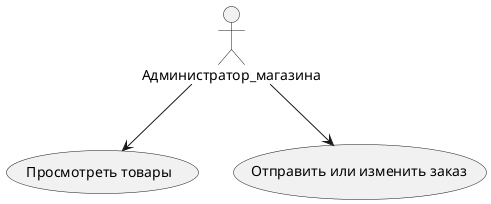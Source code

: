 @startuml Администратор_мазагина

Администратор_магазина --> (Просмотреть товары)
Администратор_магазина --> (Отправить или изменить заказ)



@enduml